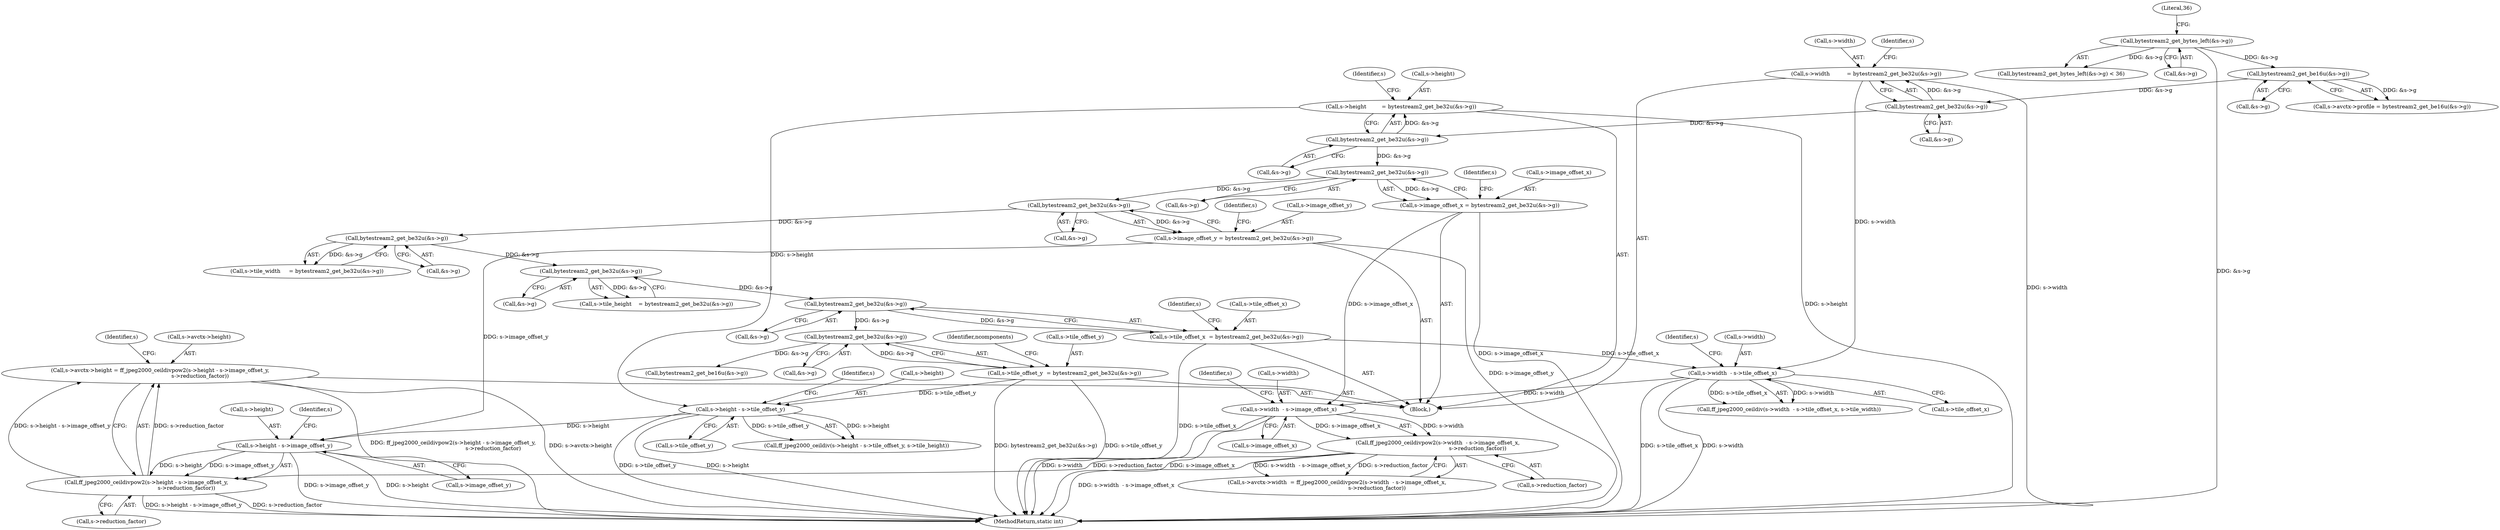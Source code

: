 digraph "0_FFmpeg_8bb11c3ca77b52e05a9ed1496a65f8a76e6e2d8f@integer" {
"1000624" [label="(Call,s->avctx->height = ff_jpeg2000_ceildivpow2(s->height - s->image_offset_y,\n                                               s->reduction_factor))"];
"1000630" [label="(Call,ff_jpeg2000_ceildivpow2(s->height - s->image_offset_y,\n                                               s->reduction_factor))"];
"1000631" [label="(Call,s->height - s->image_offset_y)"];
"1000485" [label="(Call,s->height - s->tile_offset_y)"];
"1000159" [label="(Call,s->height         = bytestream2_get_be32u(&s->g))"];
"1000163" [label="(Call,bytestream2_get_be32u(&s->g))"];
"1000154" [label="(Call,bytestream2_get_be32u(&s->g))"];
"1000145" [label="(Call,bytestream2_get_be16u(&s->g))"];
"1000131" [label="(Call,bytestream2_get_bytes_left(&s->g))"];
"1000213" [label="(Call,s->tile_offset_y  = bytestream2_get_be32u(&s->g))"];
"1000217" [label="(Call,bytestream2_get_be32u(&s->g))"];
"1000208" [label="(Call,bytestream2_get_be32u(&s->g))"];
"1000199" [label="(Call,bytestream2_get_be32u(&s->g))"];
"1000190" [label="(Call,bytestream2_get_be32u(&s->g))"];
"1000181" [label="(Call,bytestream2_get_be32u(&s->g))"];
"1000172" [label="(Call,bytestream2_get_be32u(&s->g))"];
"1000177" [label="(Call,s->image_offset_y = bytestream2_get_be32u(&s->g))"];
"1000613" [label="(Call,ff_jpeg2000_ceildivpow2(s->width  - s->image_offset_x,\n                                               s->reduction_factor))"];
"1000614" [label="(Call,s->width  - s->image_offset_x)"];
"1000470" [label="(Call,s->width  - s->tile_offset_x)"];
"1000150" [label="(Call,s->width          = bytestream2_get_be32u(&s->g))"];
"1000204" [label="(Call,s->tile_offset_x  = bytestream2_get_be32u(&s->g))"];
"1000168" [label="(Call,s->image_offset_x = bytestream2_get_be32u(&s->g))"];
"1000139" [label="(Call,s->avctx->profile = bytestream2_get_be16u(&s->g))"];
"1000182" [label="(Call,&s->g)"];
"1000188" [label="(Identifier,s)"];
"1000224" [label="(Call,bytestream2_get_be16u(&s->g))"];
"1000486" [label="(Call,s->height)"];
"1000646" [label="(Identifier,s)"];
"1000151" [label="(Call,s->width)"];
"1000186" [label="(Call,s->tile_width     = bytestream2_get_be32u(&s->g))"];
"1000191" [label="(Call,&s->g)"];
"1000177" [label="(Call,s->image_offset_y = bytestream2_get_be32u(&s->g))"];
"1000622" [label="(Identifier,s)"];
"1000130" [label="(Call,bytestream2_get_bytes_left(&s->g) < 36)"];
"1000223" [label="(Identifier,ncomponents)"];
"1000618" [label="(Call,s->image_offset_x)"];
"1000478" [label="(Identifier,s)"];
"1000215" [label="(Identifier,s)"];
"1000469" [label="(Call,ff_jpeg2000_ceildiv(s->width  - s->tile_offset_x, s->tile_width))"];
"1000155" [label="(Call,&s->g)"];
"1000205" [label="(Call,s->tile_offset_x)"];
"1000213" [label="(Call,s->tile_offset_y  = bytestream2_get_be32u(&s->g))"];
"1000204" [label="(Call,s->tile_offset_x  = bytestream2_get_be32u(&s->g))"];
"1000485" [label="(Call,s->height - s->tile_offset_y)"];
"1000471" [label="(Call,s->width)"];
"1000190" [label="(Call,bytestream2_get_be32u(&s->g))"];
"1000474" [label="(Call,s->tile_offset_x)"];
"1000161" [label="(Identifier,s)"];
"1000164" [label="(Call,&s->g)"];
"1000136" [label="(Literal,36)"];
"1000160" [label="(Call,s->height)"];
"1000214" [label="(Call,s->tile_offset_y)"];
"1000169" [label="(Call,s->image_offset_x)"];
"1000631" [label="(Call,s->height - s->image_offset_y)"];
"1000200" [label="(Call,&s->g)"];
"1000146" [label="(Call,&s->g)"];
"1000621" [label="(Call,s->reduction_factor)"];
"1000217" [label="(Call,bytestream2_get_be32u(&s->g))"];
"1000178" [label="(Call,s->image_offset_y)"];
"1000638" [label="(Call,s->reduction_factor)"];
"1000632" [label="(Call,s->height)"];
"1000159" [label="(Call,s->height         = bytestream2_get_be32u(&s->g))"];
"1000635" [label="(Call,s->image_offset_y)"];
"1000489" [label="(Call,s->tile_offset_y)"];
"1000131" [label="(Call,bytestream2_get_bytes_left(&s->g))"];
"1000630" [label="(Call,ff_jpeg2000_ceildivpow2(s->height - s->image_offset_y,\n                                               s->reduction_factor))"];
"1000168" [label="(Call,s->image_offset_x = bytestream2_get_be32u(&s->g))"];
"1000613" [label="(Call,ff_jpeg2000_ceildivpow2(s->width  - s->image_offset_x,\n                                               s->reduction_factor))"];
"1000163" [label="(Call,bytestream2_get_be32u(&s->g))"];
"1000470" [label="(Call,s->width  - s->tile_offset_x)"];
"1000493" [label="(Identifier,s)"];
"1000195" [label="(Call,s->tile_height    = bytestream2_get_be32u(&s->g))"];
"1000154" [label="(Call,bytestream2_get_be32u(&s->g))"];
"1000625" [label="(Call,s->avctx->height)"];
"1000179" [label="(Identifier,s)"];
"1000614" [label="(Call,s->width  - s->image_offset_x)"];
"1000114" [label="(Block,)"];
"1000639" [label="(Identifier,s)"];
"1000170" [label="(Identifier,s)"];
"1000132" [label="(Call,&s->g)"];
"1000145" [label="(Call,bytestream2_get_be16u(&s->g))"];
"1000218" [label="(Call,&s->g)"];
"1000209" [label="(Call,&s->g)"];
"1000150" [label="(Call,s->width          = bytestream2_get_be32u(&s->g))"];
"1000173" [label="(Call,&s->g)"];
"1000484" [label="(Call,ff_jpeg2000_ceildiv(s->height - s->tile_offset_y, s->tile_height))"];
"1000607" [label="(Call,s->avctx->width  = ff_jpeg2000_ceildivpow2(s->width  - s->image_offset_x,\n                                               s->reduction_factor))"];
"1000172" [label="(Call,bytestream2_get_be32u(&s->g))"];
"1000208" [label="(Call,bytestream2_get_be32u(&s->g))"];
"1000199" [label="(Call,bytestream2_get_be32u(&s->g))"];
"1000615" [label="(Call,s->width)"];
"1000624" [label="(Call,s->avctx->height = ff_jpeg2000_ceildivpow2(s->height - s->image_offset_y,\n                                               s->reduction_factor))"];
"1000811" [label="(MethodReturn,static int)"];
"1000181" [label="(Call,bytestream2_get_be32u(&s->g))"];
"1000624" -> "1000114"  [label="AST: "];
"1000624" -> "1000630"  [label="CFG: "];
"1000625" -> "1000624"  [label="AST: "];
"1000630" -> "1000624"  [label="AST: "];
"1000646" -> "1000624"  [label="CFG: "];
"1000624" -> "1000811"  [label="DDG: ff_jpeg2000_ceildivpow2(s->height - s->image_offset_y,\n                                               s->reduction_factor)"];
"1000624" -> "1000811"  [label="DDG: s->avctx->height"];
"1000630" -> "1000624"  [label="DDG: s->height - s->image_offset_y"];
"1000630" -> "1000624"  [label="DDG: s->reduction_factor"];
"1000630" -> "1000638"  [label="CFG: "];
"1000631" -> "1000630"  [label="AST: "];
"1000638" -> "1000630"  [label="AST: "];
"1000630" -> "1000811"  [label="DDG: s->reduction_factor"];
"1000630" -> "1000811"  [label="DDG: s->height - s->image_offset_y"];
"1000631" -> "1000630"  [label="DDG: s->height"];
"1000631" -> "1000630"  [label="DDG: s->image_offset_y"];
"1000613" -> "1000630"  [label="DDG: s->reduction_factor"];
"1000631" -> "1000635"  [label="CFG: "];
"1000632" -> "1000631"  [label="AST: "];
"1000635" -> "1000631"  [label="AST: "];
"1000639" -> "1000631"  [label="CFG: "];
"1000631" -> "1000811"  [label="DDG: s->height"];
"1000631" -> "1000811"  [label="DDG: s->image_offset_y"];
"1000485" -> "1000631"  [label="DDG: s->height"];
"1000177" -> "1000631"  [label="DDG: s->image_offset_y"];
"1000485" -> "1000484"  [label="AST: "];
"1000485" -> "1000489"  [label="CFG: "];
"1000486" -> "1000485"  [label="AST: "];
"1000489" -> "1000485"  [label="AST: "];
"1000493" -> "1000485"  [label="CFG: "];
"1000485" -> "1000811"  [label="DDG: s->height"];
"1000485" -> "1000811"  [label="DDG: s->tile_offset_y"];
"1000485" -> "1000484"  [label="DDG: s->height"];
"1000485" -> "1000484"  [label="DDG: s->tile_offset_y"];
"1000159" -> "1000485"  [label="DDG: s->height"];
"1000213" -> "1000485"  [label="DDG: s->tile_offset_y"];
"1000159" -> "1000114"  [label="AST: "];
"1000159" -> "1000163"  [label="CFG: "];
"1000160" -> "1000159"  [label="AST: "];
"1000163" -> "1000159"  [label="AST: "];
"1000170" -> "1000159"  [label="CFG: "];
"1000159" -> "1000811"  [label="DDG: s->height"];
"1000163" -> "1000159"  [label="DDG: &s->g"];
"1000163" -> "1000164"  [label="CFG: "];
"1000164" -> "1000163"  [label="AST: "];
"1000154" -> "1000163"  [label="DDG: &s->g"];
"1000163" -> "1000172"  [label="DDG: &s->g"];
"1000154" -> "1000150"  [label="AST: "];
"1000154" -> "1000155"  [label="CFG: "];
"1000155" -> "1000154"  [label="AST: "];
"1000150" -> "1000154"  [label="CFG: "];
"1000154" -> "1000150"  [label="DDG: &s->g"];
"1000145" -> "1000154"  [label="DDG: &s->g"];
"1000145" -> "1000139"  [label="AST: "];
"1000145" -> "1000146"  [label="CFG: "];
"1000146" -> "1000145"  [label="AST: "];
"1000139" -> "1000145"  [label="CFG: "];
"1000145" -> "1000139"  [label="DDG: &s->g"];
"1000131" -> "1000145"  [label="DDG: &s->g"];
"1000131" -> "1000130"  [label="AST: "];
"1000131" -> "1000132"  [label="CFG: "];
"1000132" -> "1000131"  [label="AST: "];
"1000136" -> "1000131"  [label="CFG: "];
"1000131" -> "1000811"  [label="DDG: &s->g"];
"1000131" -> "1000130"  [label="DDG: &s->g"];
"1000213" -> "1000114"  [label="AST: "];
"1000213" -> "1000217"  [label="CFG: "];
"1000214" -> "1000213"  [label="AST: "];
"1000217" -> "1000213"  [label="AST: "];
"1000223" -> "1000213"  [label="CFG: "];
"1000213" -> "1000811"  [label="DDG: bytestream2_get_be32u(&s->g)"];
"1000213" -> "1000811"  [label="DDG: s->tile_offset_y"];
"1000217" -> "1000213"  [label="DDG: &s->g"];
"1000217" -> "1000218"  [label="CFG: "];
"1000218" -> "1000217"  [label="AST: "];
"1000208" -> "1000217"  [label="DDG: &s->g"];
"1000217" -> "1000224"  [label="DDG: &s->g"];
"1000208" -> "1000204"  [label="AST: "];
"1000208" -> "1000209"  [label="CFG: "];
"1000209" -> "1000208"  [label="AST: "];
"1000204" -> "1000208"  [label="CFG: "];
"1000208" -> "1000204"  [label="DDG: &s->g"];
"1000199" -> "1000208"  [label="DDG: &s->g"];
"1000199" -> "1000195"  [label="AST: "];
"1000199" -> "1000200"  [label="CFG: "];
"1000200" -> "1000199"  [label="AST: "];
"1000195" -> "1000199"  [label="CFG: "];
"1000199" -> "1000195"  [label="DDG: &s->g"];
"1000190" -> "1000199"  [label="DDG: &s->g"];
"1000190" -> "1000186"  [label="AST: "];
"1000190" -> "1000191"  [label="CFG: "];
"1000191" -> "1000190"  [label="AST: "];
"1000186" -> "1000190"  [label="CFG: "];
"1000190" -> "1000186"  [label="DDG: &s->g"];
"1000181" -> "1000190"  [label="DDG: &s->g"];
"1000181" -> "1000177"  [label="AST: "];
"1000181" -> "1000182"  [label="CFG: "];
"1000182" -> "1000181"  [label="AST: "];
"1000177" -> "1000181"  [label="CFG: "];
"1000181" -> "1000177"  [label="DDG: &s->g"];
"1000172" -> "1000181"  [label="DDG: &s->g"];
"1000172" -> "1000168"  [label="AST: "];
"1000172" -> "1000173"  [label="CFG: "];
"1000173" -> "1000172"  [label="AST: "];
"1000168" -> "1000172"  [label="CFG: "];
"1000172" -> "1000168"  [label="DDG: &s->g"];
"1000177" -> "1000114"  [label="AST: "];
"1000178" -> "1000177"  [label="AST: "];
"1000188" -> "1000177"  [label="CFG: "];
"1000177" -> "1000811"  [label="DDG: s->image_offset_y"];
"1000613" -> "1000607"  [label="AST: "];
"1000613" -> "1000621"  [label="CFG: "];
"1000614" -> "1000613"  [label="AST: "];
"1000621" -> "1000613"  [label="AST: "];
"1000607" -> "1000613"  [label="CFG: "];
"1000613" -> "1000811"  [label="DDG: s->width  - s->image_offset_x"];
"1000613" -> "1000607"  [label="DDG: s->width  - s->image_offset_x"];
"1000613" -> "1000607"  [label="DDG: s->reduction_factor"];
"1000614" -> "1000613"  [label="DDG: s->width"];
"1000614" -> "1000613"  [label="DDG: s->image_offset_x"];
"1000614" -> "1000618"  [label="CFG: "];
"1000615" -> "1000614"  [label="AST: "];
"1000618" -> "1000614"  [label="AST: "];
"1000622" -> "1000614"  [label="CFG: "];
"1000614" -> "1000811"  [label="DDG: s->image_offset_x"];
"1000614" -> "1000811"  [label="DDG: s->width"];
"1000470" -> "1000614"  [label="DDG: s->width"];
"1000168" -> "1000614"  [label="DDG: s->image_offset_x"];
"1000470" -> "1000469"  [label="AST: "];
"1000470" -> "1000474"  [label="CFG: "];
"1000471" -> "1000470"  [label="AST: "];
"1000474" -> "1000470"  [label="AST: "];
"1000478" -> "1000470"  [label="CFG: "];
"1000470" -> "1000811"  [label="DDG: s->tile_offset_x"];
"1000470" -> "1000811"  [label="DDG: s->width"];
"1000470" -> "1000469"  [label="DDG: s->width"];
"1000470" -> "1000469"  [label="DDG: s->tile_offset_x"];
"1000150" -> "1000470"  [label="DDG: s->width"];
"1000204" -> "1000470"  [label="DDG: s->tile_offset_x"];
"1000150" -> "1000114"  [label="AST: "];
"1000151" -> "1000150"  [label="AST: "];
"1000161" -> "1000150"  [label="CFG: "];
"1000150" -> "1000811"  [label="DDG: s->width"];
"1000204" -> "1000114"  [label="AST: "];
"1000205" -> "1000204"  [label="AST: "];
"1000215" -> "1000204"  [label="CFG: "];
"1000204" -> "1000811"  [label="DDG: s->tile_offset_x"];
"1000168" -> "1000114"  [label="AST: "];
"1000169" -> "1000168"  [label="AST: "];
"1000179" -> "1000168"  [label="CFG: "];
"1000168" -> "1000811"  [label="DDG: s->image_offset_x"];
}
